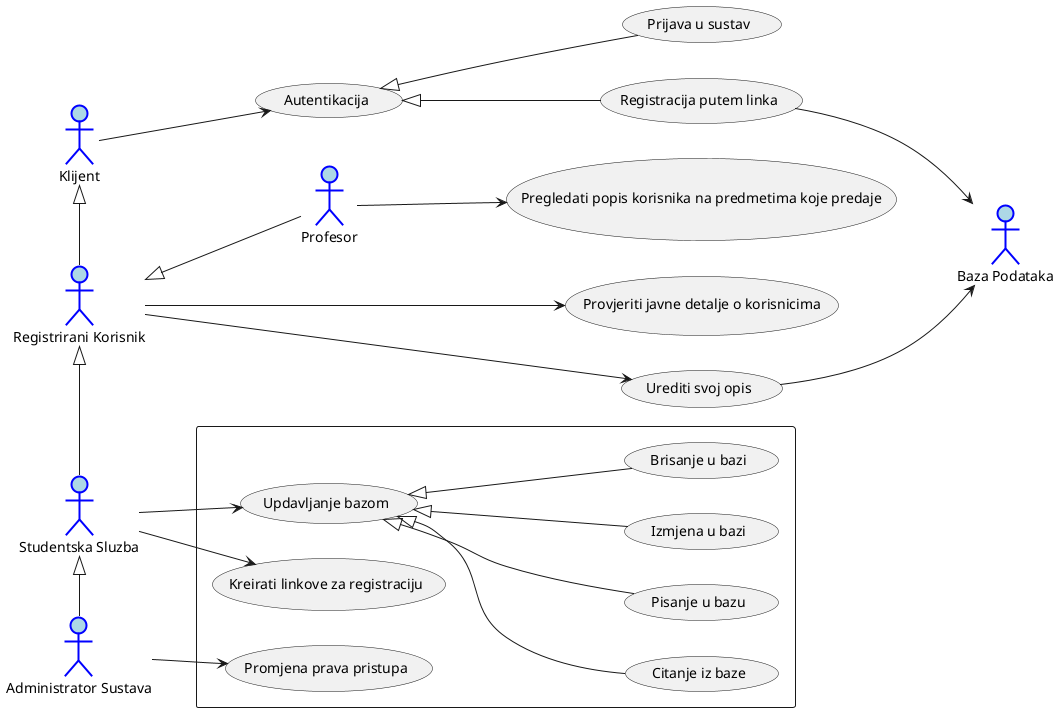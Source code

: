 ' instaliraj 'PlantUML' extension u VScodeu
' pokreni preview s ALT + D (ili desni klik pa 'Preview current diagram')

' -> sto kraca linija
' --> dulja linija
' ---> jos dulja linija
' primjeti kako duljina linije utjece di je sta (stvari su jedna ispod druge u stupcima)

@startuml korisniciUseCase

left to right direction

actor Klijent as Klijent #lightblue;line:blue;line.bold
actor "Registrirani Korisnik" as Reg #lightblue;line:blue;line.bold
actor Profesor as Prof #lightblue;line:blue;line.bold
actor "Studentska Sluzba" as Stuslu #lightblue;line:blue;line.bold
actor "Administrator Sustava" as Admin #lightblue;line:blue;line.bold
actor "Baza Podataka" as Baza #lightblue;line:blue;line.bold

Klijent <|- Reg
Reg <|-- Prof
Reg <|- Stuslu
Stuslu <|- Admin

usecase "Autentikacija" as UC1
usecase "Prijava u sustav" as UC2
usecase "Registracija putem linka" as UC3
usecase "Provjeriti javne detalje o korisnicima" as UC4
usecase "Urediti svoj opis" as UC5
usecase "Pregledati popis korisnika na predmetima koje predaje" as UC6

rectangle {

    usecase "Updavljanje bazom" as UC7
    usecase "Citanje iz baze" as UC8
    usecase "Pisanje u bazu" as UC9
    usecase "Izmjena u bazi" as UC10
    usecase "Brisanje u bazi" as UC11
    usecase "Kreirati linkove za registraciju" as UC12
    usecase "Promjena prava pristupa" as UC13

}

UC3 --> Baza
UC5 --> Baza

UC7 <|-- UC8
UC7 <|-- UC9
UC7 <|-- UC10
UC7 <|-- UC11

UC1 <|-- UC2
UC1 <|-- UC3

Klijent --> UC1
Reg ---> UC4
Reg ---> UC5
Prof --> UC6
Stuslu --> UC7
Stuslu --> UC12
Admin --> UC13

@enduml
